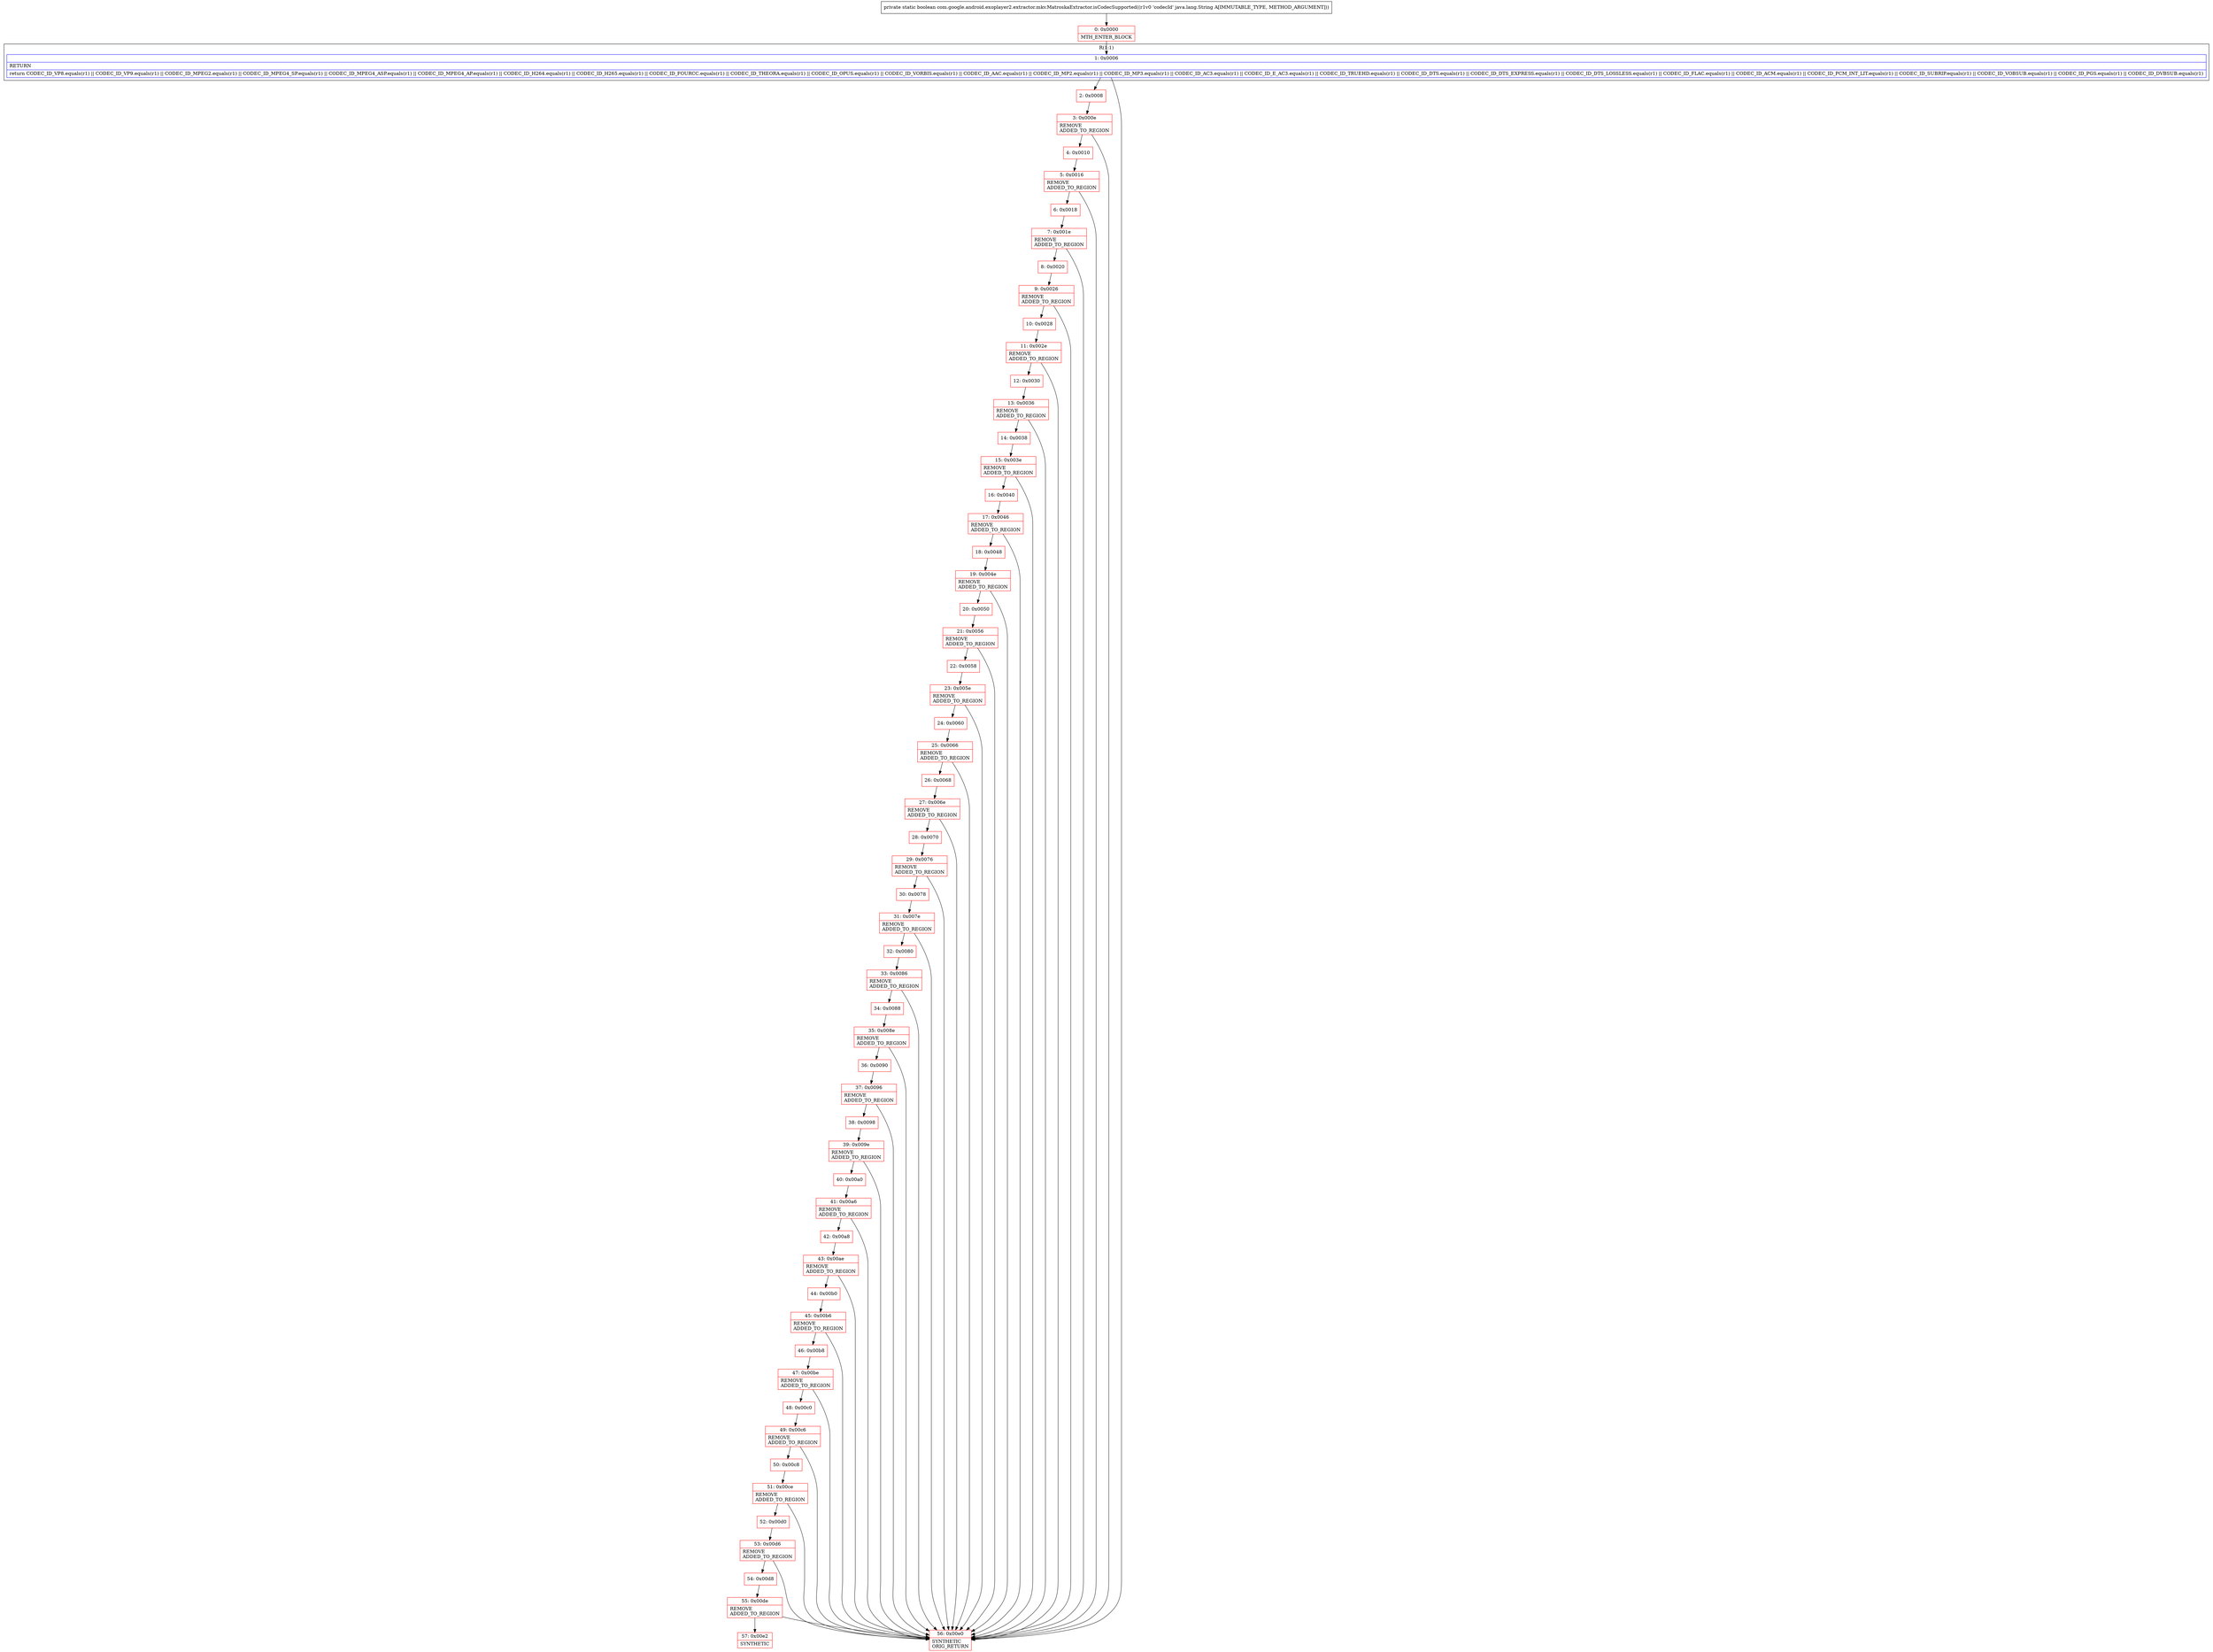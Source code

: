 digraph "CFG forcom.google.android.exoplayer2.extractor.mkv.MatroskaExtractor.isCodecSupported(Ljava\/lang\/String;)Z" {
subgraph cluster_Region_1851154798 {
label = "R(1:1)";
node [shape=record,color=blue];
Node_1 [shape=record,label="{1\:\ 0x0006|RETURN\l|return CODEC_ID_VP8.equals(r1) \|\| CODEC_ID_VP9.equals(r1) \|\| CODEC_ID_MPEG2.equals(r1) \|\| CODEC_ID_MPEG4_SP.equals(r1) \|\| CODEC_ID_MPEG4_ASP.equals(r1) \|\| CODEC_ID_MPEG4_AP.equals(r1) \|\| CODEC_ID_H264.equals(r1) \|\| CODEC_ID_H265.equals(r1) \|\| CODEC_ID_FOURCC.equals(r1) \|\| CODEC_ID_THEORA.equals(r1) \|\| CODEC_ID_OPUS.equals(r1) \|\| CODEC_ID_VORBIS.equals(r1) \|\| CODEC_ID_AAC.equals(r1) \|\| CODEC_ID_MP2.equals(r1) \|\| CODEC_ID_MP3.equals(r1) \|\| CODEC_ID_AC3.equals(r1) \|\| CODEC_ID_E_AC3.equals(r1) \|\| CODEC_ID_TRUEHD.equals(r1) \|\| CODEC_ID_DTS.equals(r1) \|\| CODEC_ID_DTS_EXPRESS.equals(r1) \|\| CODEC_ID_DTS_LOSSLESS.equals(r1) \|\| CODEC_ID_FLAC.equals(r1) \|\| CODEC_ID_ACM.equals(r1) \|\| CODEC_ID_PCM_INT_LIT.equals(r1) \|\| CODEC_ID_SUBRIP.equals(r1) \|\| CODEC_ID_VOBSUB.equals(r1) \|\| CODEC_ID_PGS.equals(r1) \|\| CODEC_ID_DVBSUB.equals(r1)\l}"];
}
Node_0 [shape=record,color=red,label="{0\:\ 0x0000|MTH_ENTER_BLOCK\l}"];
Node_2 [shape=record,color=red,label="{2\:\ 0x0008}"];
Node_3 [shape=record,color=red,label="{3\:\ 0x000e|REMOVE\lADDED_TO_REGION\l}"];
Node_4 [shape=record,color=red,label="{4\:\ 0x0010}"];
Node_5 [shape=record,color=red,label="{5\:\ 0x0016|REMOVE\lADDED_TO_REGION\l}"];
Node_6 [shape=record,color=red,label="{6\:\ 0x0018}"];
Node_7 [shape=record,color=red,label="{7\:\ 0x001e|REMOVE\lADDED_TO_REGION\l}"];
Node_8 [shape=record,color=red,label="{8\:\ 0x0020}"];
Node_9 [shape=record,color=red,label="{9\:\ 0x0026|REMOVE\lADDED_TO_REGION\l}"];
Node_10 [shape=record,color=red,label="{10\:\ 0x0028}"];
Node_11 [shape=record,color=red,label="{11\:\ 0x002e|REMOVE\lADDED_TO_REGION\l}"];
Node_12 [shape=record,color=red,label="{12\:\ 0x0030}"];
Node_13 [shape=record,color=red,label="{13\:\ 0x0036|REMOVE\lADDED_TO_REGION\l}"];
Node_14 [shape=record,color=red,label="{14\:\ 0x0038}"];
Node_15 [shape=record,color=red,label="{15\:\ 0x003e|REMOVE\lADDED_TO_REGION\l}"];
Node_16 [shape=record,color=red,label="{16\:\ 0x0040}"];
Node_17 [shape=record,color=red,label="{17\:\ 0x0046|REMOVE\lADDED_TO_REGION\l}"];
Node_18 [shape=record,color=red,label="{18\:\ 0x0048}"];
Node_19 [shape=record,color=red,label="{19\:\ 0x004e|REMOVE\lADDED_TO_REGION\l}"];
Node_20 [shape=record,color=red,label="{20\:\ 0x0050}"];
Node_21 [shape=record,color=red,label="{21\:\ 0x0056|REMOVE\lADDED_TO_REGION\l}"];
Node_22 [shape=record,color=red,label="{22\:\ 0x0058}"];
Node_23 [shape=record,color=red,label="{23\:\ 0x005e|REMOVE\lADDED_TO_REGION\l}"];
Node_24 [shape=record,color=red,label="{24\:\ 0x0060}"];
Node_25 [shape=record,color=red,label="{25\:\ 0x0066|REMOVE\lADDED_TO_REGION\l}"];
Node_26 [shape=record,color=red,label="{26\:\ 0x0068}"];
Node_27 [shape=record,color=red,label="{27\:\ 0x006e|REMOVE\lADDED_TO_REGION\l}"];
Node_28 [shape=record,color=red,label="{28\:\ 0x0070}"];
Node_29 [shape=record,color=red,label="{29\:\ 0x0076|REMOVE\lADDED_TO_REGION\l}"];
Node_30 [shape=record,color=red,label="{30\:\ 0x0078}"];
Node_31 [shape=record,color=red,label="{31\:\ 0x007e|REMOVE\lADDED_TO_REGION\l}"];
Node_32 [shape=record,color=red,label="{32\:\ 0x0080}"];
Node_33 [shape=record,color=red,label="{33\:\ 0x0086|REMOVE\lADDED_TO_REGION\l}"];
Node_34 [shape=record,color=red,label="{34\:\ 0x0088}"];
Node_35 [shape=record,color=red,label="{35\:\ 0x008e|REMOVE\lADDED_TO_REGION\l}"];
Node_36 [shape=record,color=red,label="{36\:\ 0x0090}"];
Node_37 [shape=record,color=red,label="{37\:\ 0x0096|REMOVE\lADDED_TO_REGION\l}"];
Node_38 [shape=record,color=red,label="{38\:\ 0x0098}"];
Node_39 [shape=record,color=red,label="{39\:\ 0x009e|REMOVE\lADDED_TO_REGION\l}"];
Node_40 [shape=record,color=red,label="{40\:\ 0x00a0}"];
Node_41 [shape=record,color=red,label="{41\:\ 0x00a6|REMOVE\lADDED_TO_REGION\l}"];
Node_42 [shape=record,color=red,label="{42\:\ 0x00a8}"];
Node_43 [shape=record,color=red,label="{43\:\ 0x00ae|REMOVE\lADDED_TO_REGION\l}"];
Node_44 [shape=record,color=red,label="{44\:\ 0x00b0}"];
Node_45 [shape=record,color=red,label="{45\:\ 0x00b6|REMOVE\lADDED_TO_REGION\l}"];
Node_46 [shape=record,color=red,label="{46\:\ 0x00b8}"];
Node_47 [shape=record,color=red,label="{47\:\ 0x00be|REMOVE\lADDED_TO_REGION\l}"];
Node_48 [shape=record,color=red,label="{48\:\ 0x00c0}"];
Node_49 [shape=record,color=red,label="{49\:\ 0x00c6|REMOVE\lADDED_TO_REGION\l}"];
Node_50 [shape=record,color=red,label="{50\:\ 0x00c8}"];
Node_51 [shape=record,color=red,label="{51\:\ 0x00ce|REMOVE\lADDED_TO_REGION\l}"];
Node_52 [shape=record,color=red,label="{52\:\ 0x00d0}"];
Node_53 [shape=record,color=red,label="{53\:\ 0x00d6|REMOVE\lADDED_TO_REGION\l}"];
Node_54 [shape=record,color=red,label="{54\:\ 0x00d8}"];
Node_55 [shape=record,color=red,label="{55\:\ 0x00de|REMOVE\lADDED_TO_REGION\l}"];
Node_56 [shape=record,color=red,label="{56\:\ 0x00e0|SYNTHETIC\lORIG_RETURN\l}"];
Node_57 [shape=record,color=red,label="{57\:\ 0x00e2|SYNTHETIC\l}"];
MethodNode[shape=record,label="{private static boolean com.google.android.exoplayer2.extractor.mkv.MatroskaExtractor.isCodecSupported((r1v0 'codecId' java.lang.String A[IMMUTABLE_TYPE, METHOD_ARGUMENT])) }"];
MethodNode -> Node_0;
Node_1 -> Node_2;
Node_1 -> Node_56;
Node_0 -> Node_1;
Node_2 -> Node_3;
Node_3 -> Node_4;
Node_3 -> Node_56;
Node_4 -> Node_5;
Node_5 -> Node_6;
Node_5 -> Node_56;
Node_6 -> Node_7;
Node_7 -> Node_8;
Node_7 -> Node_56;
Node_8 -> Node_9;
Node_9 -> Node_10;
Node_9 -> Node_56;
Node_10 -> Node_11;
Node_11 -> Node_12;
Node_11 -> Node_56;
Node_12 -> Node_13;
Node_13 -> Node_14;
Node_13 -> Node_56;
Node_14 -> Node_15;
Node_15 -> Node_16;
Node_15 -> Node_56;
Node_16 -> Node_17;
Node_17 -> Node_18;
Node_17 -> Node_56;
Node_18 -> Node_19;
Node_19 -> Node_20;
Node_19 -> Node_56;
Node_20 -> Node_21;
Node_21 -> Node_22;
Node_21 -> Node_56;
Node_22 -> Node_23;
Node_23 -> Node_24;
Node_23 -> Node_56;
Node_24 -> Node_25;
Node_25 -> Node_26;
Node_25 -> Node_56;
Node_26 -> Node_27;
Node_27 -> Node_28;
Node_27 -> Node_56;
Node_28 -> Node_29;
Node_29 -> Node_30;
Node_29 -> Node_56;
Node_30 -> Node_31;
Node_31 -> Node_32;
Node_31 -> Node_56;
Node_32 -> Node_33;
Node_33 -> Node_34;
Node_33 -> Node_56;
Node_34 -> Node_35;
Node_35 -> Node_36;
Node_35 -> Node_56;
Node_36 -> Node_37;
Node_37 -> Node_38;
Node_37 -> Node_56;
Node_38 -> Node_39;
Node_39 -> Node_40;
Node_39 -> Node_56;
Node_40 -> Node_41;
Node_41 -> Node_42;
Node_41 -> Node_56;
Node_42 -> Node_43;
Node_43 -> Node_44;
Node_43 -> Node_56;
Node_44 -> Node_45;
Node_45 -> Node_46;
Node_45 -> Node_56;
Node_46 -> Node_47;
Node_47 -> Node_48;
Node_47 -> Node_56;
Node_48 -> Node_49;
Node_49 -> Node_50;
Node_49 -> Node_56;
Node_50 -> Node_51;
Node_51 -> Node_52;
Node_51 -> Node_56;
Node_52 -> Node_53;
Node_53 -> Node_54;
Node_53 -> Node_56;
Node_54 -> Node_55;
Node_55 -> Node_56;
Node_55 -> Node_57;
}

